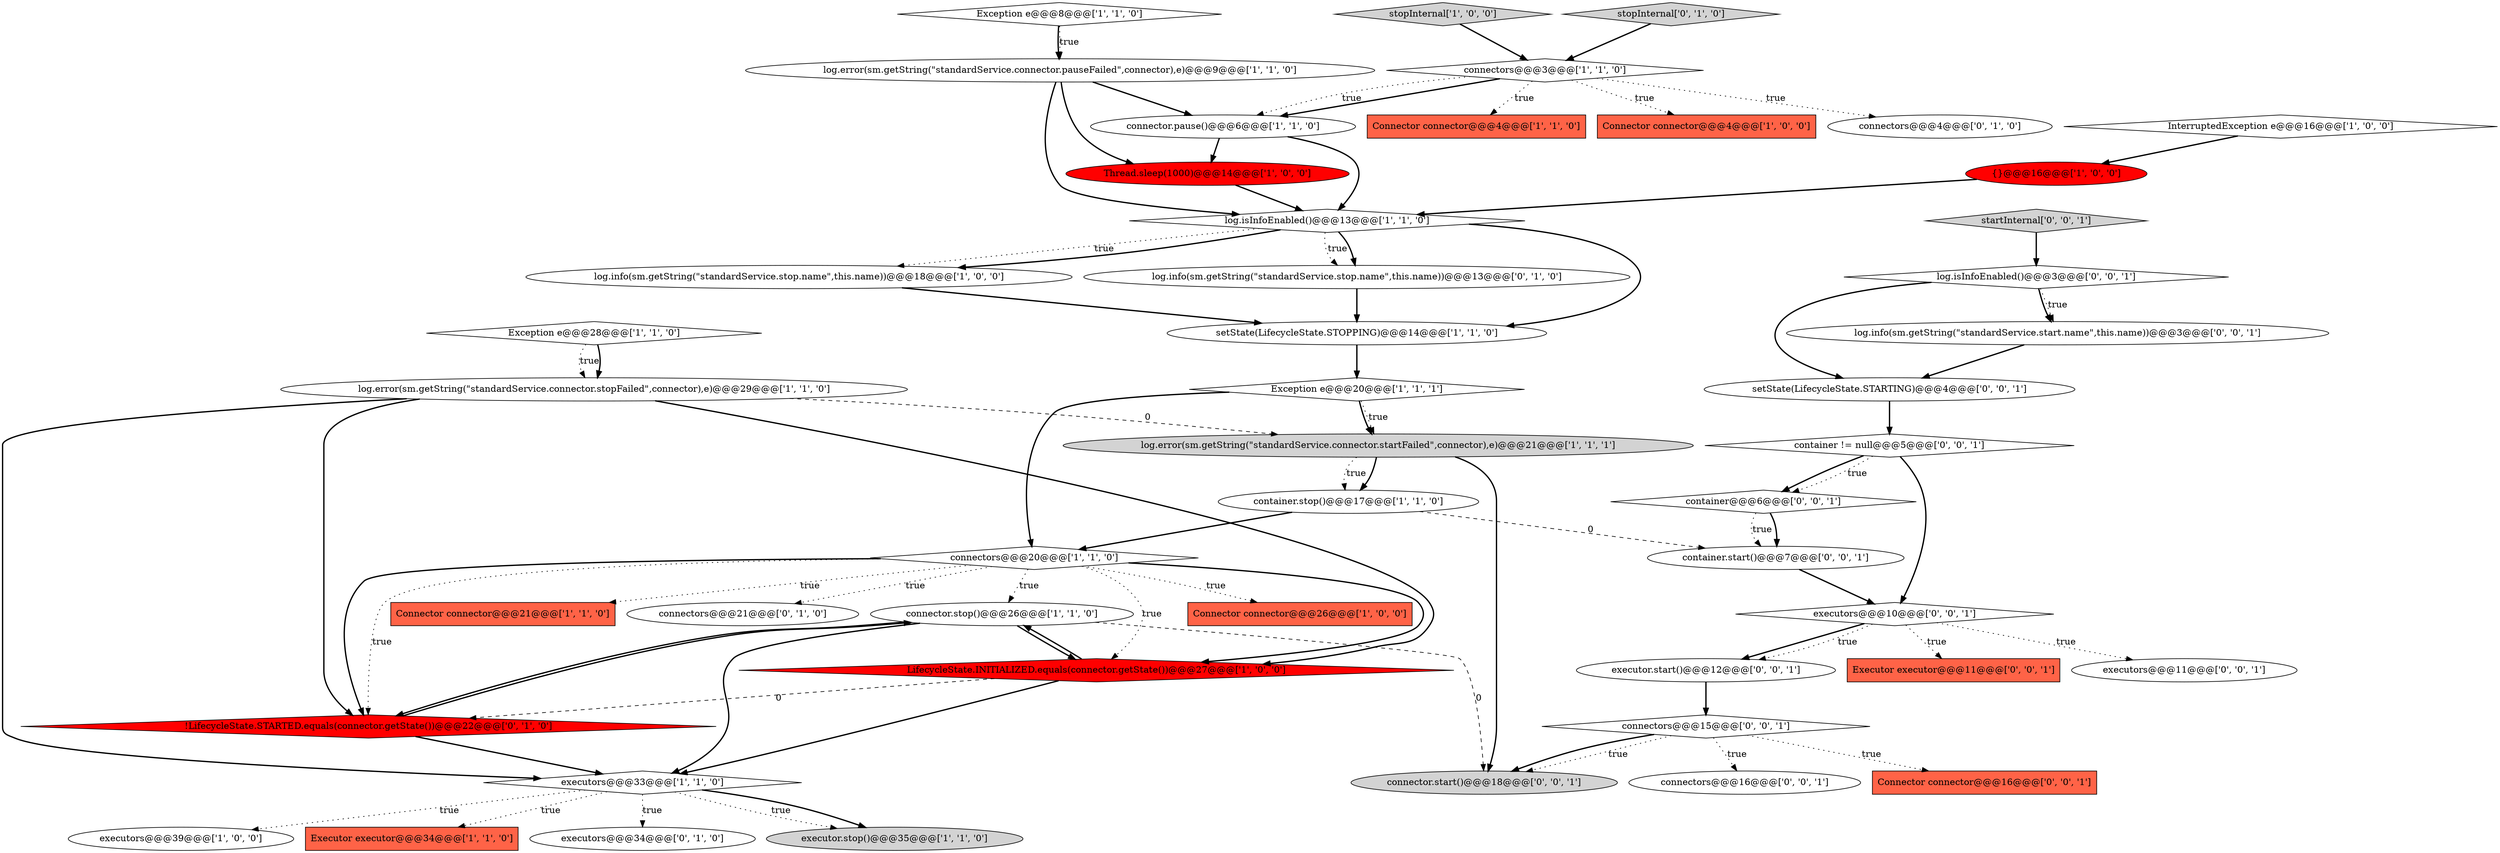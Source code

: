 digraph {
5 [style = filled, label = "connector.stop()@@@26@@@['1', '1', '0']", fillcolor = white, shape = ellipse image = "AAA0AAABBB1BBB"];
7 [style = filled, label = "executors@@@39@@@['1', '0', '0']", fillcolor = white, shape = ellipse image = "AAA0AAABBB1BBB"];
21 [style = filled, label = "Connector connector@@@4@@@['1', '1', '0']", fillcolor = tomato, shape = box image = "AAA0AAABBB1BBB"];
47 [style = filled, label = "log.info(sm.getString(\"standardService.start.name\",this.name))@@@3@@@['0', '0', '1']", fillcolor = white, shape = ellipse image = "AAA0AAABBB3BBB"];
18 [style = filled, label = "connectors@@@20@@@['1', '1', '0']", fillcolor = white, shape = diamond image = "AAA0AAABBB1BBB"];
44 [style = filled, label = "Connector connector@@@16@@@['0', '0', '1']", fillcolor = tomato, shape = box image = "AAA0AAABBB3BBB"];
6 [style = filled, label = "Connector connector@@@26@@@['1', '0', '0']", fillcolor = tomato, shape = box image = "AAA0AAABBB1BBB"];
40 [style = filled, label = "container@@@6@@@['0', '0', '1']", fillcolor = white, shape = diamond image = "AAA0AAABBB3BBB"];
30 [style = filled, label = "log.info(sm.getString(\"standardService.stop.name\",this.name))@@@13@@@['0', '1', '0']", fillcolor = white, shape = ellipse image = "AAA0AAABBB2BBB"];
0 [style = filled, label = "InterruptedException e@@@16@@@['1', '0', '0']", fillcolor = white, shape = diamond image = "AAA0AAABBB1BBB"];
36 [style = filled, label = "container != null@@@5@@@['0', '0', '1']", fillcolor = white, shape = diamond image = "AAA0AAABBB3BBB"];
35 [style = filled, label = "startInternal['0', '0', '1']", fillcolor = lightgray, shape = diamond image = "AAA0AAABBB3BBB"];
14 [style = filled, label = "Connector connector@@@21@@@['1', '1', '0']", fillcolor = tomato, shape = box image = "AAA0AAABBB1BBB"];
12 [style = filled, label = "log.error(sm.getString(\"standardService.connector.stopFailed\",connector),e)@@@29@@@['1', '1', '0']", fillcolor = white, shape = ellipse image = "AAA0AAABBB1BBB"];
3 [style = filled, label = "stopInternal['1', '0', '0']", fillcolor = lightgray, shape = diamond image = "AAA0AAABBB1BBB"];
22 [style = filled, label = "Exception e@@@28@@@['1', '1', '0']", fillcolor = white, shape = diamond image = "AAA0AAABBB1BBB"];
4 [style = filled, label = "Exception e@@@8@@@['1', '1', '0']", fillcolor = white, shape = diamond image = "AAA0AAABBB1BBB"];
34 [style = filled, label = "connectors@@@15@@@['0', '0', '1']", fillcolor = white, shape = diamond image = "AAA0AAABBB3BBB"];
1 [style = filled, label = "container.stop()@@@17@@@['1', '1', '0']", fillcolor = white, shape = ellipse image = "AAA0AAABBB1BBB"];
31 [style = filled, label = "connectors@@@21@@@['0', '1', '0']", fillcolor = white, shape = ellipse image = "AAA0AAABBB2BBB"];
20 [style = filled, label = "LifecycleState.INITIALIZED.equals(connector.getState())@@@27@@@['1', '0', '0']", fillcolor = red, shape = diamond image = "AAA1AAABBB1BBB"];
38 [style = filled, label = "Executor executor@@@11@@@['0', '0', '1']", fillcolor = tomato, shape = box image = "AAA0AAABBB3BBB"];
39 [style = filled, label = "executors@@@10@@@['0', '0', '1']", fillcolor = white, shape = diamond image = "AAA0AAABBB3BBB"];
2 [style = filled, label = "executors@@@33@@@['1', '1', '0']", fillcolor = white, shape = diamond image = "AAA0AAABBB1BBB"];
10 [style = filled, label = "setState(LifecycleState.STOPPING)@@@14@@@['1', '1', '0']", fillcolor = white, shape = ellipse image = "AAA0AAABBB1BBB"];
11 [style = filled, label = "Connector connector@@@4@@@['1', '0', '0']", fillcolor = tomato, shape = box image = "AAA0AAABBB1BBB"];
25 [style = filled, label = "Executor executor@@@34@@@['1', '1', '0']", fillcolor = tomato, shape = box image = "AAA0AAABBB1BBB"];
8 [style = filled, label = "connectors@@@3@@@['1', '1', '0']", fillcolor = white, shape = diamond image = "AAA0AAABBB1BBB"];
26 [style = filled, label = "Exception e@@@20@@@['1', '1', '1']", fillcolor = white, shape = diamond image = "AAA0AAABBB1BBB"];
32 [style = filled, label = "executors@@@34@@@['0', '1', '0']", fillcolor = white, shape = ellipse image = "AAA0AAABBB2BBB"];
23 [style = filled, label = "connector.pause()@@@6@@@['1', '1', '0']", fillcolor = white, shape = ellipse image = "AAA0AAABBB1BBB"];
28 [style = filled, label = "!LifecycleState.STARTED.equals(connector.getState())@@@22@@@['0', '1', '0']", fillcolor = red, shape = diamond image = "AAA1AAABBB2BBB"];
16 [style = filled, label = "log.info(sm.getString(\"standardService.stop.name\",this.name))@@@18@@@['1', '0', '0']", fillcolor = white, shape = ellipse image = "AAA0AAABBB1BBB"];
17 [style = filled, label = "log.error(sm.getString(\"standardService.connector.startFailed\",connector),e)@@@21@@@['1', '1', '1']", fillcolor = lightgray, shape = ellipse image = "AAA0AAABBB1BBB"];
41 [style = filled, label = "log.isInfoEnabled()@@@3@@@['0', '0', '1']", fillcolor = white, shape = diamond image = "AAA0AAABBB3BBB"];
42 [style = filled, label = "container.start()@@@7@@@['0', '0', '1']", fillcolor = white, shape = ellipse image = "AAA0AAABBB3BBB"];
9 [style = filled, label = "Thread.sleep(1000)@@@14@@@['1', '0', '0']", fillcolor = red, shape = ellipse image = "AAA1AAABBB1BBB"];
29 [style = filled, label = "stopInternal['0', '1', '0']", fillcolor = lightgray, shape = diamond image = "AAA0AAABBB2BBB"];
37 [style = filled, label = "setState(LifecycleState.STARTING)@@@4@@@['0', '0', '1']", fillcolor = white, shape = ellipse image = "AAA0AAABBB3BBB"];
15 [style = filled, label = "{}@@@16@@@['1', '0', '0']", fillcolor = red, shape = ellipse image = "AAA1AAABBB1BBB"];
24 [style = filled, label = "log.isInfoEnabled()@@@13@@@['1', '1', '0']", fillcolor = white, shape = diamond image = "AAA0AAABBB1BBB"];
43 [style = filled, label = "executors@@@11@@@['0', '0', '1']", fillcolor = white, shape = ellipse image = "AAA0AAABBB3BBB"];
27 [style = filled, label = "connectors@@@4@@@['0', '1', '0']", fillcolor = white, shape = ellipse image = "AAA0AAABBB2BBB"];
13 [style = filled, label = "executor.stop()@@@35@@@['1', '1', '0']", fillcolor = lightgray, shape = ellipse image = "AAA0AAABBB1BBB"];
46 [style = filled, label = "connectors@@@16@@@['0', '0', '1']", fillcolor = white, shape = ellipse image = "AAA0AAABBB3BBB"];
19 [style = filled, label = "log.error(sm.getString(\"standardService.connector.pauseFailed\",connector),e)@@@9@@@['1', '1', '0']", fillcolor = white, shape = ellipse image = "AAA0AAABBB1BBB"];
45 [style = filled, label = "connector.start()@@@18@@@['0', '0', '1']", fillcolor = lightgray, shape = ellipse image = "AAA0AAABBB3BBB"];
33 [style = filled, label = "executor.start()@@@12@@@['0', '0', '1']", fillcolor = white, shape = ellipse image = "AAA0AAABBB3BBB"];
24->10 [style = bold, label=""];
1->42 [style = dashed, label="0"];
29->8 [style = bold, label=""];
34->44 [style = dotted, label="true"];
28->5 [style = bold, label=""];
34->45 [style = dotted, label="true"];
36->40 [style = bold, label=""];
12->28 [style = bold, label=""];
8->23 [style = bold, label=""];
8->21 [style = dotted, label="true"];
26->17 [style = bold, label=""];
17->1 [style = bold, label=""];
5->20 [style = bold, label=""];
16->10 [style = bold, label=""];
37->36 [style = bold, label=""];
35->41 [style = bold, label=""];
17->1 [style = dotted, label="true"];
39->38 [style = dotted, label="true"];
34->45 [style = bold, label=""];
41->37 [style = bold, label=""];
4->19 [style = bold, label=""];
42->39 [style = bold, label=""];
20->28 [style = dashed, label="0"];
26->18 [style = bold, label=""];
12->20 [style = bold, label=""];
12->17 [style = dashed, label="0"];
17->45 [style = bold, label=""];
8->23 [style = dotted, label="true"];
24->30 [style = dotted, label="true"];
10->26 [style = bold, label=""];
1->18 [style = bold, label=""];
47->37 [style = bold, label=""];
36->40 [style = dotted, label="true"];
18->20 [style = dotted, label="true"];
39->43 [style = dotted, label="true"];
5->28 [style = bold, label=""];
24->16 [style = dotted, label="true"];
18->14 [style = dotted, label="true"];
0->15 [style = bold, label=""];
18->28 [style = bold, label=""];
36->39 [style = bold, label=""];
39->33 [style = bold, label=""];
22->12 [style = dotted, label="true"];
20->5 [style = bold, label=""];
18->6 [style = dotted, label="true"];
20->2 [style = bold, label=""];
2->25 [style = dotted, label="true"];
2->32 [style = dotted, label="true"];
2->13 [style = bold, label=""];
19->24 [style = bold, label=""];
24->16 [style = bold, label=""];
24->30 [style = bold, label=""];
18->20 [style = bold, label=""];
5->2 [style = bold, label=""];
12->2 [style = bold, label=""];
23->24 [style = bold, label=""];
28->2 [style = bold, label=""];
19->9 [style = bold, label=""];
5->45 [style = dashed, label="0"];
18->28 [style = dotted, label="true"];
26->17 [style = dotted, label="true"];
2->7 [style = dotted, label="true"];
19->23 [style = bold, label=""];
15->24 [style = bold, label=""];
22->12 [style = bold, label=""];
3->8 [style = bold, label=""];
41->47 [style = dotted, label="true"];
30->10 [style = bold, label=""];
8->11 [style = dotted, label="true"];
34->46 [style = dotted, label="true"];
18->5 [style = dotted, label="true"];
41->47 [style = bold, label=""];
18->31 [style = dotted, label="true"];
8->27 [style = dotted, label="true"];
23->9 [style = bold, label=""];
33->34 [style = bold, label=""];
40->42 [style = bold, label=""];
39->33 [style = dotted, label="true"];
9->24 [style = bold, label=""];
2->13 [style = dotted, label="true"];
4->19 [style = dotted, label="true"];
40->42 [style = dotted, label="true"];
}
